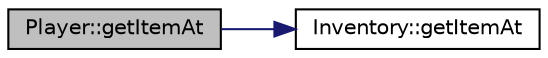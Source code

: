 digraph "Player::getItemAt"
{
 // LATEX_PDF_SIZE
  edge [fontname="Helvetica",fontsize="10",labelfontname="Helvetica",labelfontsize="10"];
  node [fontname="Helvetica",fontsize="10",shape=record];
  rankdir="LR";
  Node1 [label="Player::getItemAt",height=0.2,width=0.4,color="black", fillcolor="grey75", style="filled", fontcolor="black",tooltip=" "];
  Node1 -> Node2 [color="midnightblue",fontsize="10",style="solid"];
  Node2 [label="Inventory::getItemAt",height=0.2,width=0.4,color="black", fillcolor="white", style="filled",URL="$class_inventory.html#a933350aafcb452e7e93279ef7bdf122c",tooltip=" "];
}
